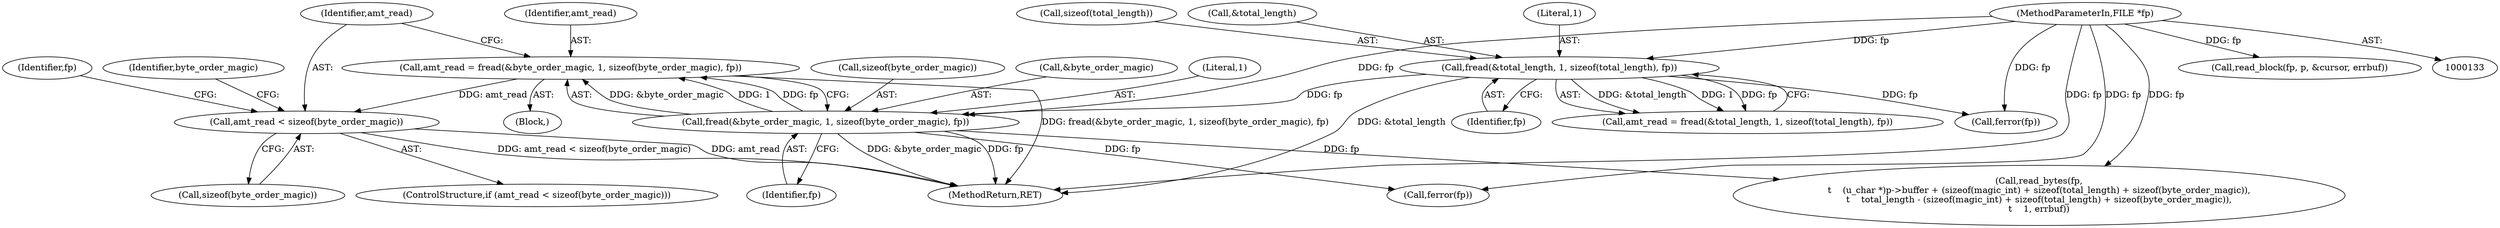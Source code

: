 digraph "0_libpcap_87d6bef033062f969e70fa40c43dfd945d5a20ab@API" {
"1000214" [label="(Call,amt_read < sizeof(byte_order_magic))"];
"1000204" [label="(Call,amt_read = fread(&byte_order_magic, 1, sizeof(byte_order_magic), fp))"];
"1000206" [label="(Call,fread(&byte_order_magic, 1, sizeof(byte_order_magic), fp))"];
"1000174" [label="(Call,fread(&total_length, 1, sizeof(total_length), fp))"];
"1000135" [label="(MethodParameterIn,FILE *fp)"];
"1000174" [label="(Call,fread(&total_length, 1, sizeof(total_length), fp))"];
"1000205" [label="(Identifier,amt_read)"];
"1000178" [label="(Call,sizeof(total_length))"];
"1000210" [label="(Call,sizeof(byte_order_magic))"];
"1000206" [label="(Call,fread(&byte_order_magic, 1, sizeof(byte_order_magic), fp))"];
"1000216" [label="(Call,sizeof(byte_order_magic))"];
"1000207" [label="(Call,&byte_order_magic)"];
"1000707" [label="(MethodReturn,RET)"];
"1000180" [label="(Identifier,fp)"];
"1000204" [label="(Call,amt_read = fread(&byte_order_magic, 1, sizeof(byte_order_magic), fp))"];
"1000175" [label="(Call,&total_length)"];
"1000213" [label="(ControlStructure,if (amt_read < sizeof(byte_order_magic)))"];
"1000172" [label="(Call,amt_read = fread(&total_length, 1, sizeof(total_length), fp))"];
"1000215" [label="(Identifier,amt_read)"];
"1000221" [label="(Identifier,fp)"];
"1000135" [label="(MethodParameterIn,FILE *fp)"];
"1000139" [label="(Block,)"];
"1000212" [label="(Identifier,fp)"];
"1000177" [label="(Literal,1)"];
"1000220" [label="(Call,ferror(fp))"];
"1000188" [label="(Call,ferror(fp))"];
"1000209" [label="(Literal,1)"];
"1000445" [label="(Call,read_bytes(fp,\n\t    (u_char *)p->buffer + (sizeof(magic_int) + sizeof(total_length) + sizeof(byte_order_magic)),\n\t    total_length - (sizeof(magic_int) + sizeof(total_length) + sizeof(byte_order_magic)),\n\t    1, errbuf))"];
"1000547" [label="(Call,read_block(fp, p, &cursor, errbuf))"];
"1000214" [label="(Call,amt_read < sizeof(byte_order_magic))"];
"1000238" [label="(Identifier,byte_order_magic)"];
"1000214" -> "1000213"  [label="AST: "];
"1000214" -> "1000216"  [label="CFG: "];
"1000215" -> "1000214"  [label="AST: "];
"1000216" -> "1000214"  [label="AST: "];
"1000221" -> "1000214"  [label="CFG: "];
"1000238" -> "1000214"  [label="CFG: "];
"1000214" -> "1000707"  [label="DDG: amt_read < sizeof(byte_order_magic)"];
"1000214" -> "1000707"  [label="DDG: amt_read"];
"1000204" -> "1000214"  [label="DDG: amt_read"];
"1000204" -> "1000139"  [label="AST: "];
"1000204" -> "1000206"  [label="CFG: "];
"1000205" -> "1000204"  [label="AST: "];
"1000206" -> "1000204"  [label="AST: "];
"1000215" -> "1000204"  [label="CFG: "];
"1000204" -> "1000707"  [label="DDG: fread(&byte_order_magic, 1, sizeof(byte_order_magic), fp)"];
"1000206" -> "1000204"  [label="DDG: &byte_order_magic"];
"1000206" -> "1000204"  [label="DDG: 1"];
"1000206" -> "1000204"  [label="DDG: fp"];
"1000206" -> "1000212"  [label="CFG: "];
"1000207" -> "1000206"  [label="AST: "];
"1000209" -> "1000206"  [label="AST: "];
"1000210" -> "1000206"  [label="AST: "];
"1000212" -> "1000206"  [label="AST: "];
"1000206" -> "1000707"  [label="DDG: &byte_order_magic"];
"1000206" -> "1000707"  [label="DDG: fp"];
"1000174" -> "1000206"  [label="DDG: fp"];
"1000135" -> "1000206"  [label="DDG: fp"];
"1000206" -> "1000220"  [label="DDG: fp"];
"1000206" -> "1000445"  [label="DDG: fp"];
"1000174" -> "1000172"  [label="AST: "];
"1000174" -> "1000180"  [label="CFG: "];
"1000175" -> "1000174"  [label="AST: "];
"1000177" -> "1000174"  [label="AST: "];
"1000178" -> "1000174"  [label="AST: "];
"1000180" -> "1000174"  [label="AST: "];
"1000172" -> "1000174"  [label="CFG: "];
"1000174" -> "1000707"  [label="DDG: &total_length"];
"1000174" -> "1000172"  [label="DDG: &total_length"];
"1000174" -> "1000172"  [label="DDG: 1"];
"1000174" -> "1000172"  [label="DDG: fp"];
"1000135" -> "1000174"  [label="DDG: fp"];
"1000174" -> "1000188"  [label="DDG: fp"];
"1000135" -> "1000133"  [label="AST: "];
"1000135" -> "1000707"  [label="DDG: fp"];
"1000135" -> "1000188"  [label="DDG: fp"];
"1000135" -> "1000220"  [label="DDG: fp"];
"1000135" -> "1000445"  [label="DDG: fp"];
"1000135" -> "1000547"  [label="DDG: fp"];
}
